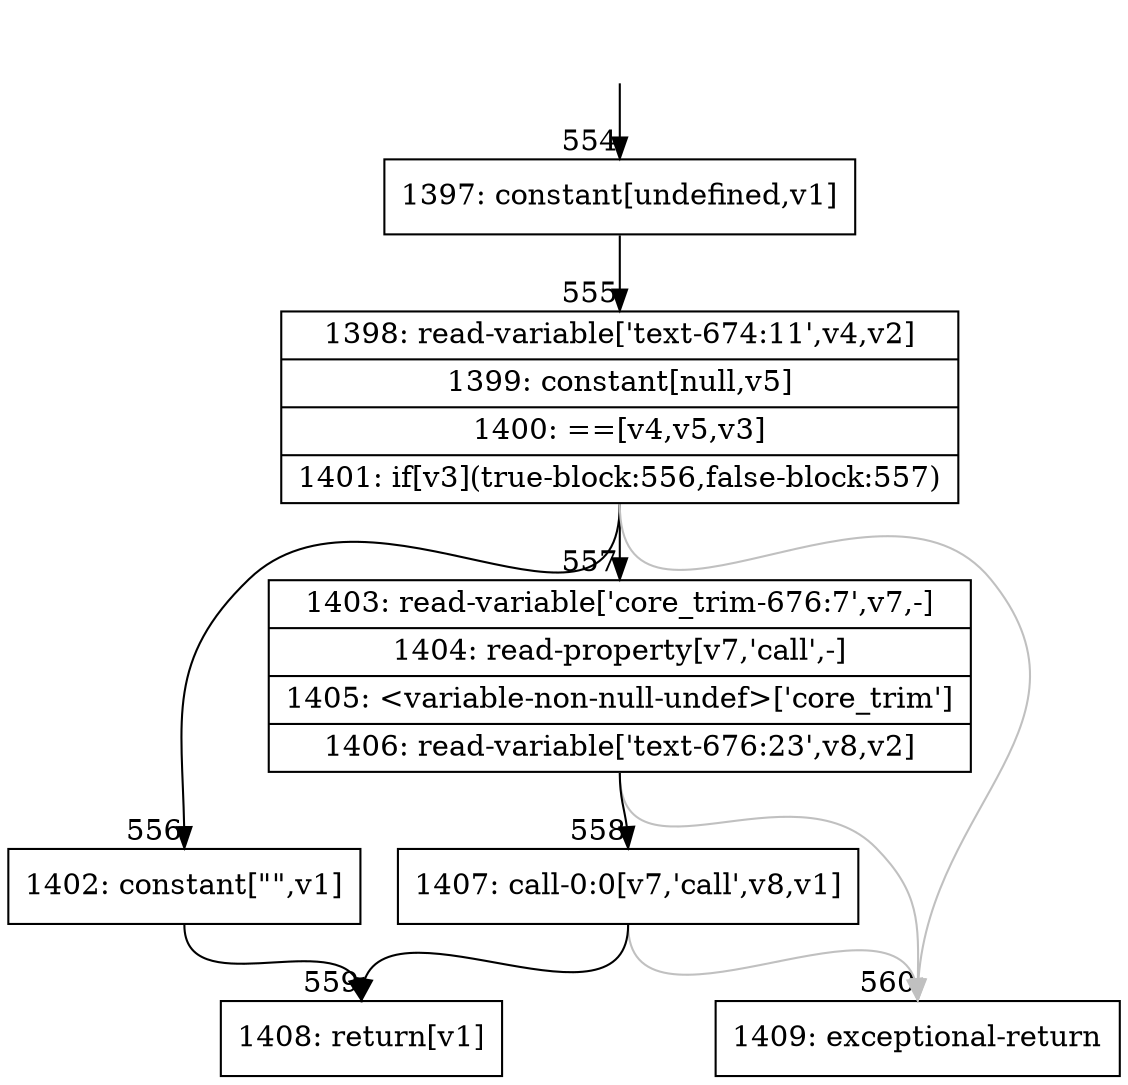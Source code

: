 digraph {
rankdir="TD"
BB_entry41[shape=none,label=""];
BB_entry41 -> BB554 [tailport=s, headport=n, headlabel="    554"]
BB554 [shape=record label="{1397: constant[undefined,v1]}" ] 
BB554 -> BB555 [tailport=s, headport=n, headlabel="      555"]
BB555 [shape=record label="{1398: read-variable['text-674:11',v4,v2]|1399: constant[null,v5]|1400: ==[v4,v5,v3]|1401: if[v3](true-block:556,false-block:557)}" ] 
BB555 -> BB556 [tailport=s, headport=n, headlabel="      556"]
BB555 -> BB557 [tailport=s, headport=n, headlabel="      557"]
BB555 -> BB560 [tailport=s, headport=n, color=gray, headlabel="      560"]
BB556 [shape=record label="{1402: constant[\"\",v1]}" ] 
BB556 -> BB559 [tailport=s, headport=n, headlabel="      559"]
BB557 [shape=record label="{1403: read-variable['core_trim-676:7',v7,-]|1404: read-property[v7,'call',-]|1405: \<variable-non-null-undef\>['core_trim']|1406: read-variable['text-676:23',v8,v2]}" ] 
BB557 -> BB558 [tailport=s, headport=n, headlabel="      558"]
BB557 -> BB560 [tailport=s, headport=n, color=gray]
BB558 [shape=record label="{1407: call-0:0[v7,'call',v8,v1]}" ] 
BB558 -> BB559 [tailport=s, headport=n]
BB558 -> BB560 [tailport=s, headport=n, color=gray]
BB559 [shape=record label="{1408: return[v1]}" ] 
BB560 [shape=record label="{1409: exceptional-return}" ] 
}

